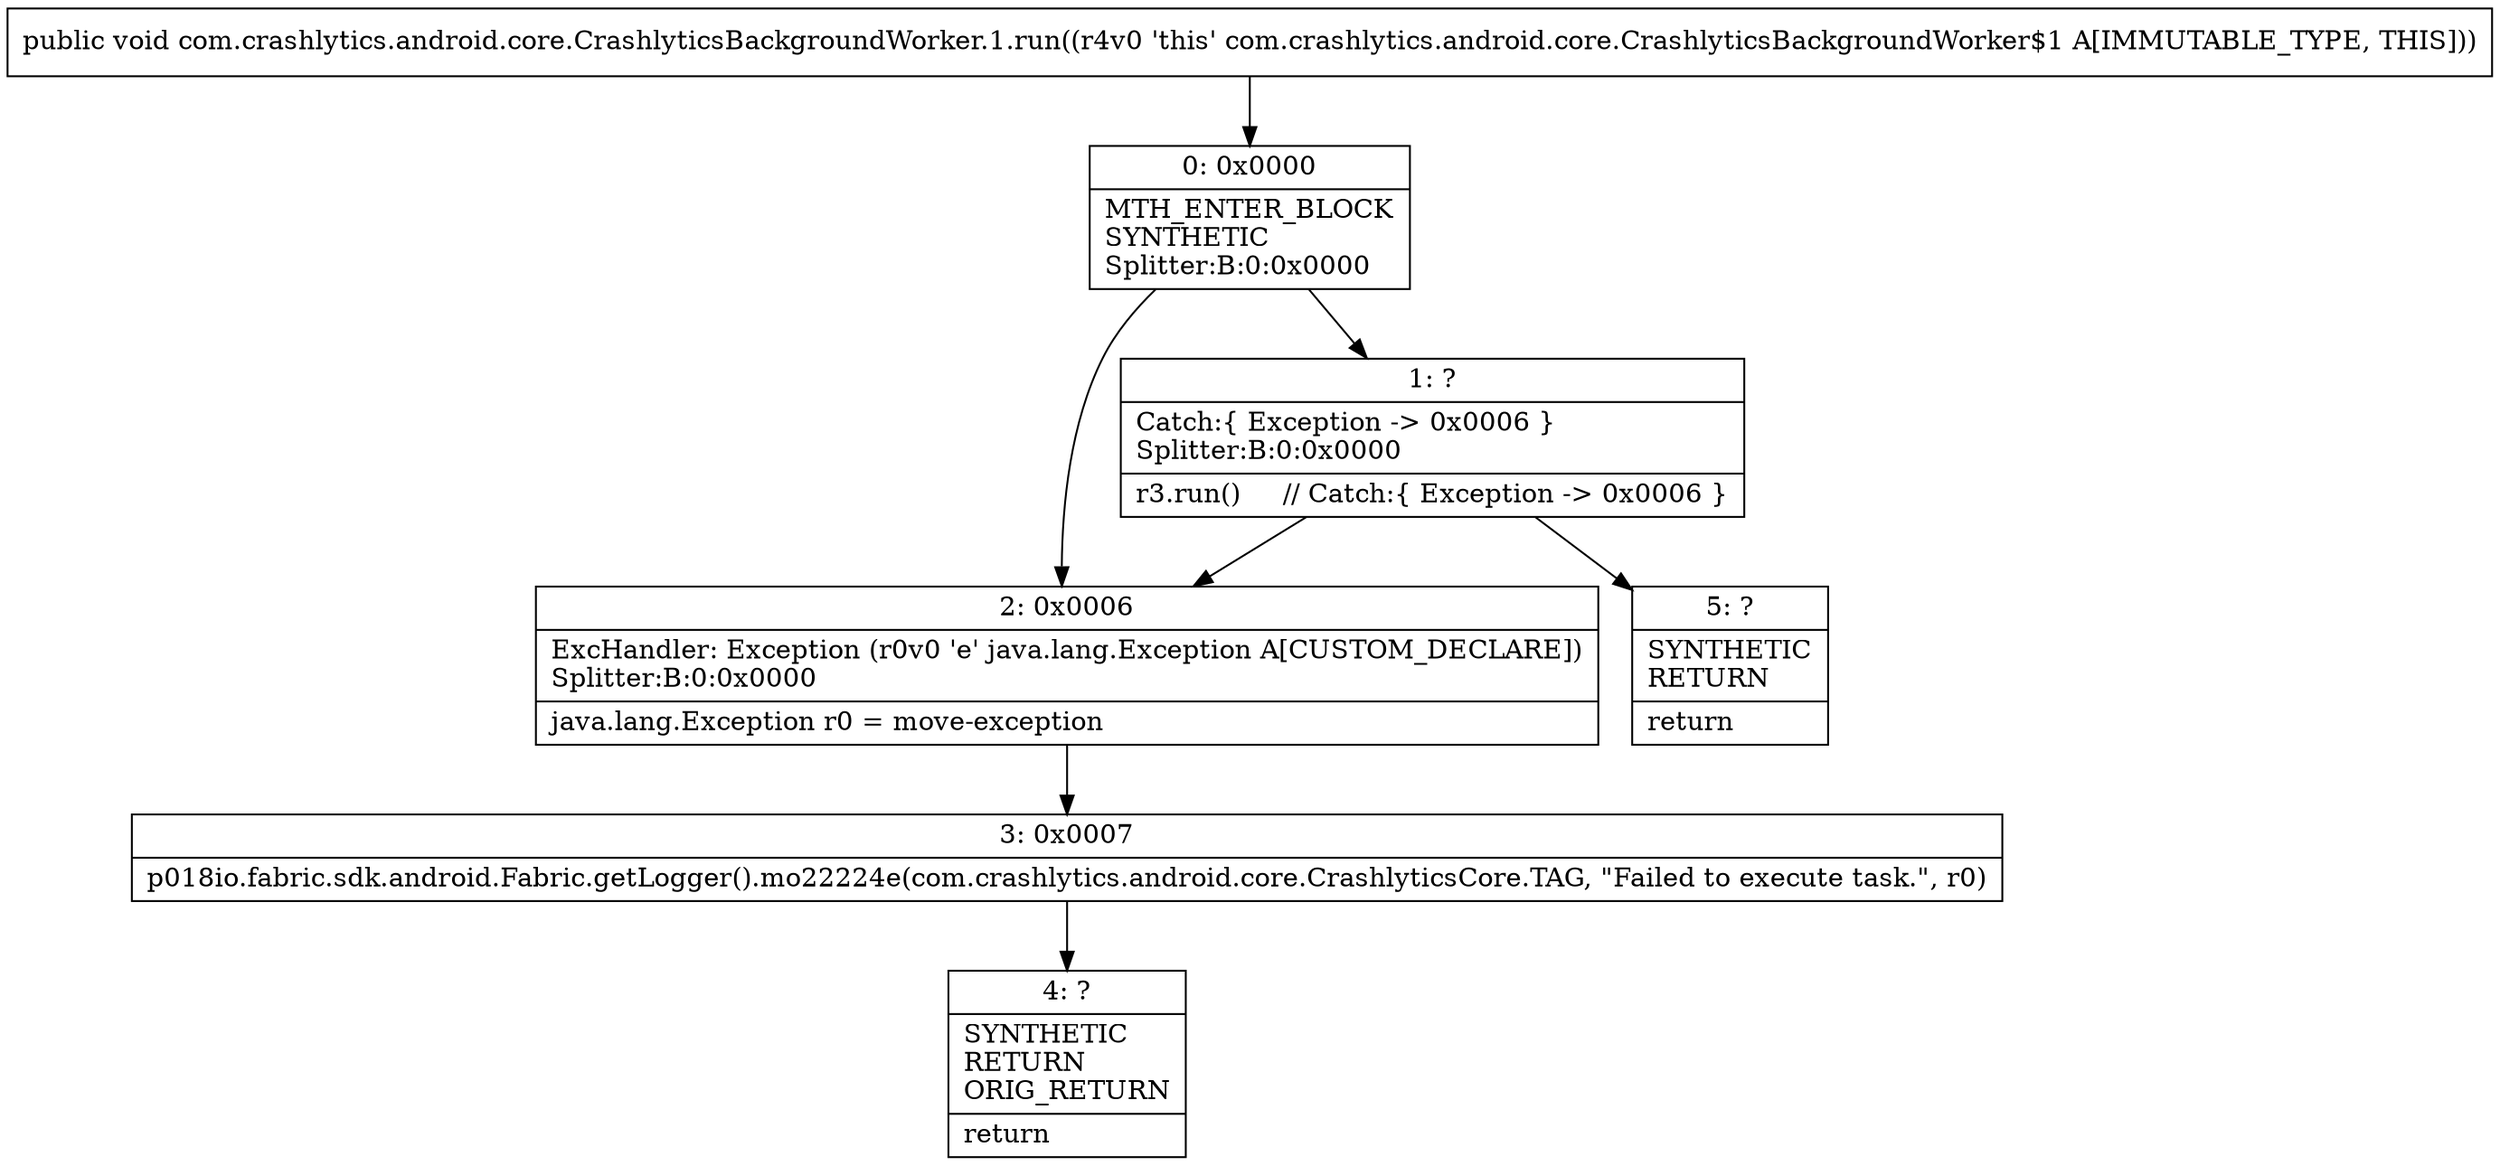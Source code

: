 digraph "CFG forcom.crashlytics.android.core.CrashlyticsBackgroundWorker.1.run()V" {
Node_0 [shape=record,label="{0\:\ 0x0000|MTH_ENTER_BLOCK\lSYNTHETIC\lSplitter:B:0:0x0000\l}"];
Node_1 [shape=record,label="{1\:\ ?|Catch:\{ Exception \-\> 0x0006 \}\lSplitter:B:0:0x0000\l|r3.run()     \/\/ Catch:\{ Exception \-\> 0x0006 \}\l}"];
Node_2 [shape=record,label="{2\:\ 0x0006|ExcHandler: Exception (r0v0 'e' java.lang.Exception A[CUSTOM_DECLARE])\lSplitter:B:0:0x0000\l|java.lang.Exception r0 = move\-exception\l}"];
Node_3 [shape=record,label="{3\:\ 0x0007|p018io.fabric.sdk.android.Fabric.getLogger().mo22224e(com.crashlytics.android.core.CrashlyticsCore.TAG, \"Failed to execute task.\", r0)\l}"];
Node_4 [shape=record,label="{4\:\ ?|SYNTHETIC\lRETURN\lORIG_RETURN\l|return\l}"];
Node_5 [shape=record,label="{5\:\ ?|SYNTHETIC\lRETURN\l|return\l}"];
MethodNode[shape=record,label="{public void com.crashlytics.android.core.CrashlyticsBackgroundWorker.1.run((r4v0 'this' com.crashlytics.android.core.CrashlyticsBackgroundWorker$1 A[IMMUTABLE_TYPE, THIS])) }"];
MethodNode -> Node_0;
Node_0 -> Node_1;
Node_0 -> Node_2;
Node_1 -> Node_2;
Node_1 -> Node_5;
Node_2 -> Node_3;
Node_3 -> Node_4;
}

